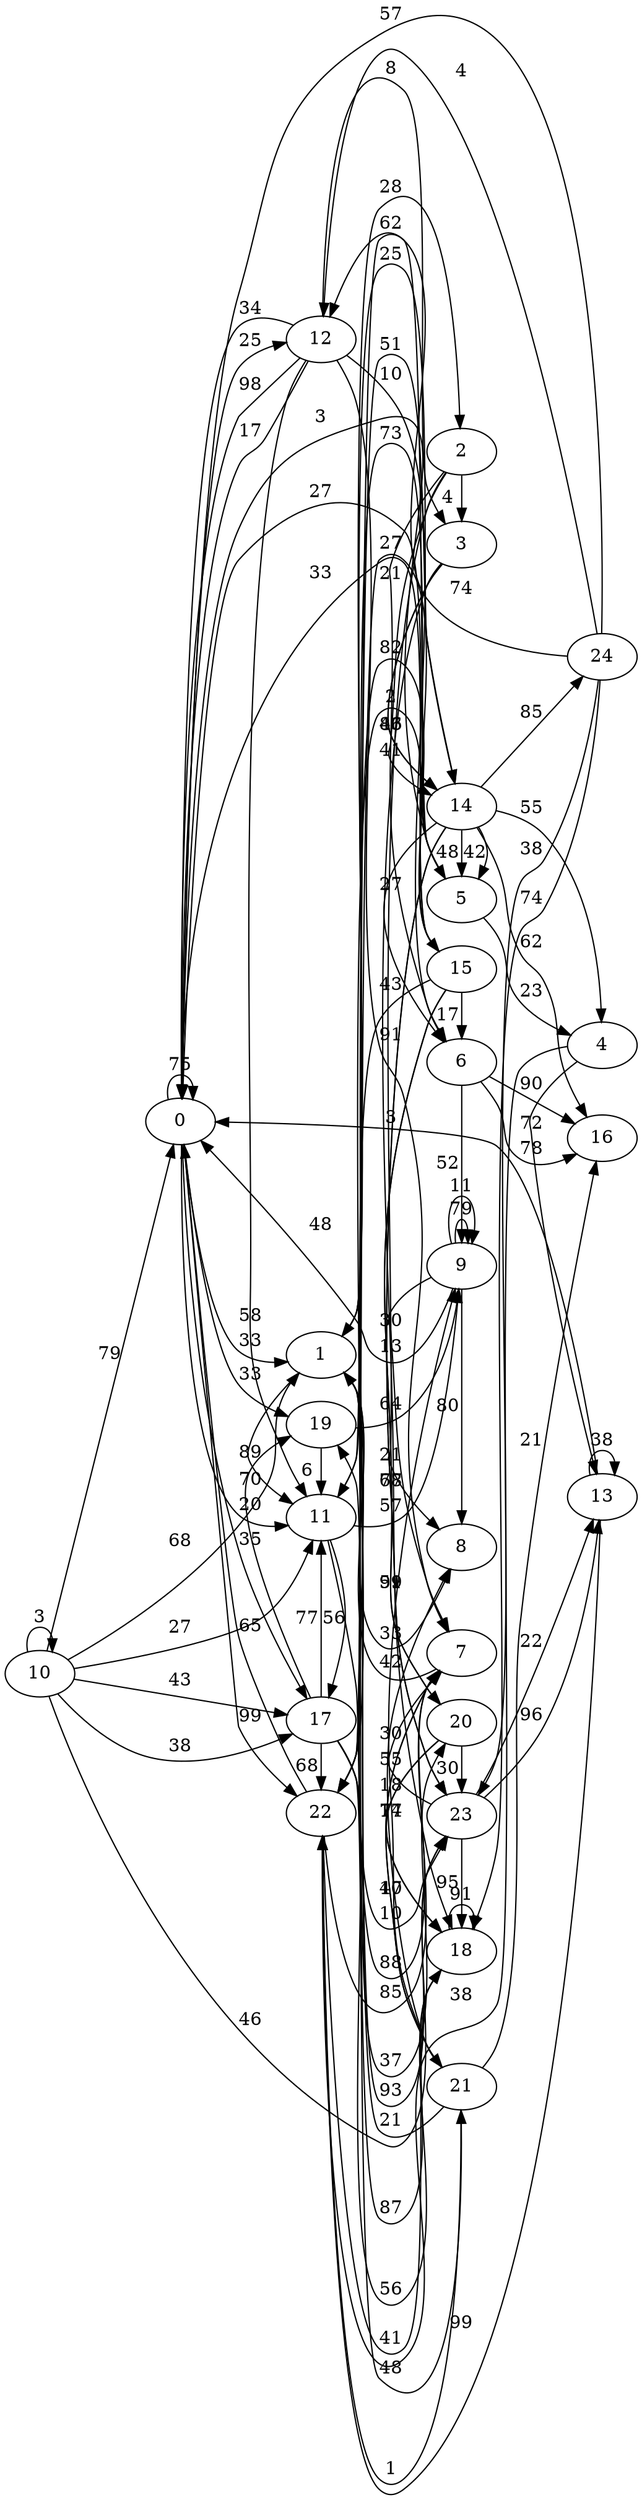 digraph G {
ranksep = "equally";
rankdir = LR;
{rank = same; 0; };
{rank = same; 1; 22; 12; 17; 11; 19; };
{rank = same; 14; 8; 2; 23; 7; 18; 5; 6; 3; 21; 20; 15; 9; };
{rank = same; 24; 16; 4; 13; };
{rank = same; };
{rank = same; 10; };
{rank = same; };
0->1[label="33"];
0->22[label="99"];
0->0[label="75"];
0->12[label="25"];
0->17[label="35"];
0->11[label="20"];
0->19[label="33"];
1->14[label="25"];
1->8[label="33"];
1->2[label="28"];
1->11[label="89"];
1->23[label="93"];
1->23[label="10"];
22->7[label="85"];
22->18[label="41"];
22->5[label="27"];
22->14[label="51"];
22->0[label="65"];
12->6[label="10"];
12->0[label="98"];
12->7[label="91"];
12->0[label="17"];
12->3[label="8"];
12->11[label="58"];
12->0[label="34"];
17->18[label="56"];
17->21[label="48"];
17->20[label="37"];
17->19[label="70"];
17->11[label="77"];
17->22[label="68"];
11->15[label="82"];
11->17[label="56"];
11->7[label="88"];
11->9[label="57"];
19->9[label="64"];
19->11[label="6"];
14->6[label="27"];
14->23[label="68"];
14->24[label="85"];
14->5[label="48"];
14->16[label="62"];
14->4[label="55"];
14->23[label="77"];
14->5[label="42"];
8
2->14[label="41"];
2->8[label="21"];
2->6[label="21"];
2->3[label="4"];
23->13[label="22"];
23->7[label="55"];
23->18[label="95"];
23->13[label="96"];
7->21[label="40"];
7->1[label="42"];
18->19[label="87"];
18->18[label="91"];
5->1[label="73"];
5->0[label="3"];
5->4[label="23"];
5->12[label="62"];
6->9[label="52"];
6->16[label="78"];
6->16[label="90"];
3->18[label="13"];
3->14[label="43"];
3->14[label="86"];
21->8[label="30"];
21->1[label="21"];
21->9[label="18"];
21->22[label="1"];
21->16[label="21"];
21->7[label="17"];
20->18[label="14"];
20->23[label="30"];
20->18[label="77"];
15->20[label="91"];
15->20[label="59"];
15->6[label="17"];
15->22[label="2"];
15->22[label="43"];
15->0[label="27"];
15->0[label="33"];
9->8[label="80"];
9->0[label="48"];
9->9[label="79"];
9->9[label="11"];
9->7[label="30"];
24->18[label="74"];
24->11[label="74"];
24->0[label="57"];
24->23[label="38"];
24->12[label="4"];
16
4->13[label="72"];
4->22[label="38"];
13->13[label="38"];
13->0[label="3"];
13->22[label="99"];
10->0[label="79"];
10->10[label="3"];
10->11[label="27"];
10->17[label="38"];
10->1[label="68"];
10->17[label="43"];
10->23[label="46"];
}
